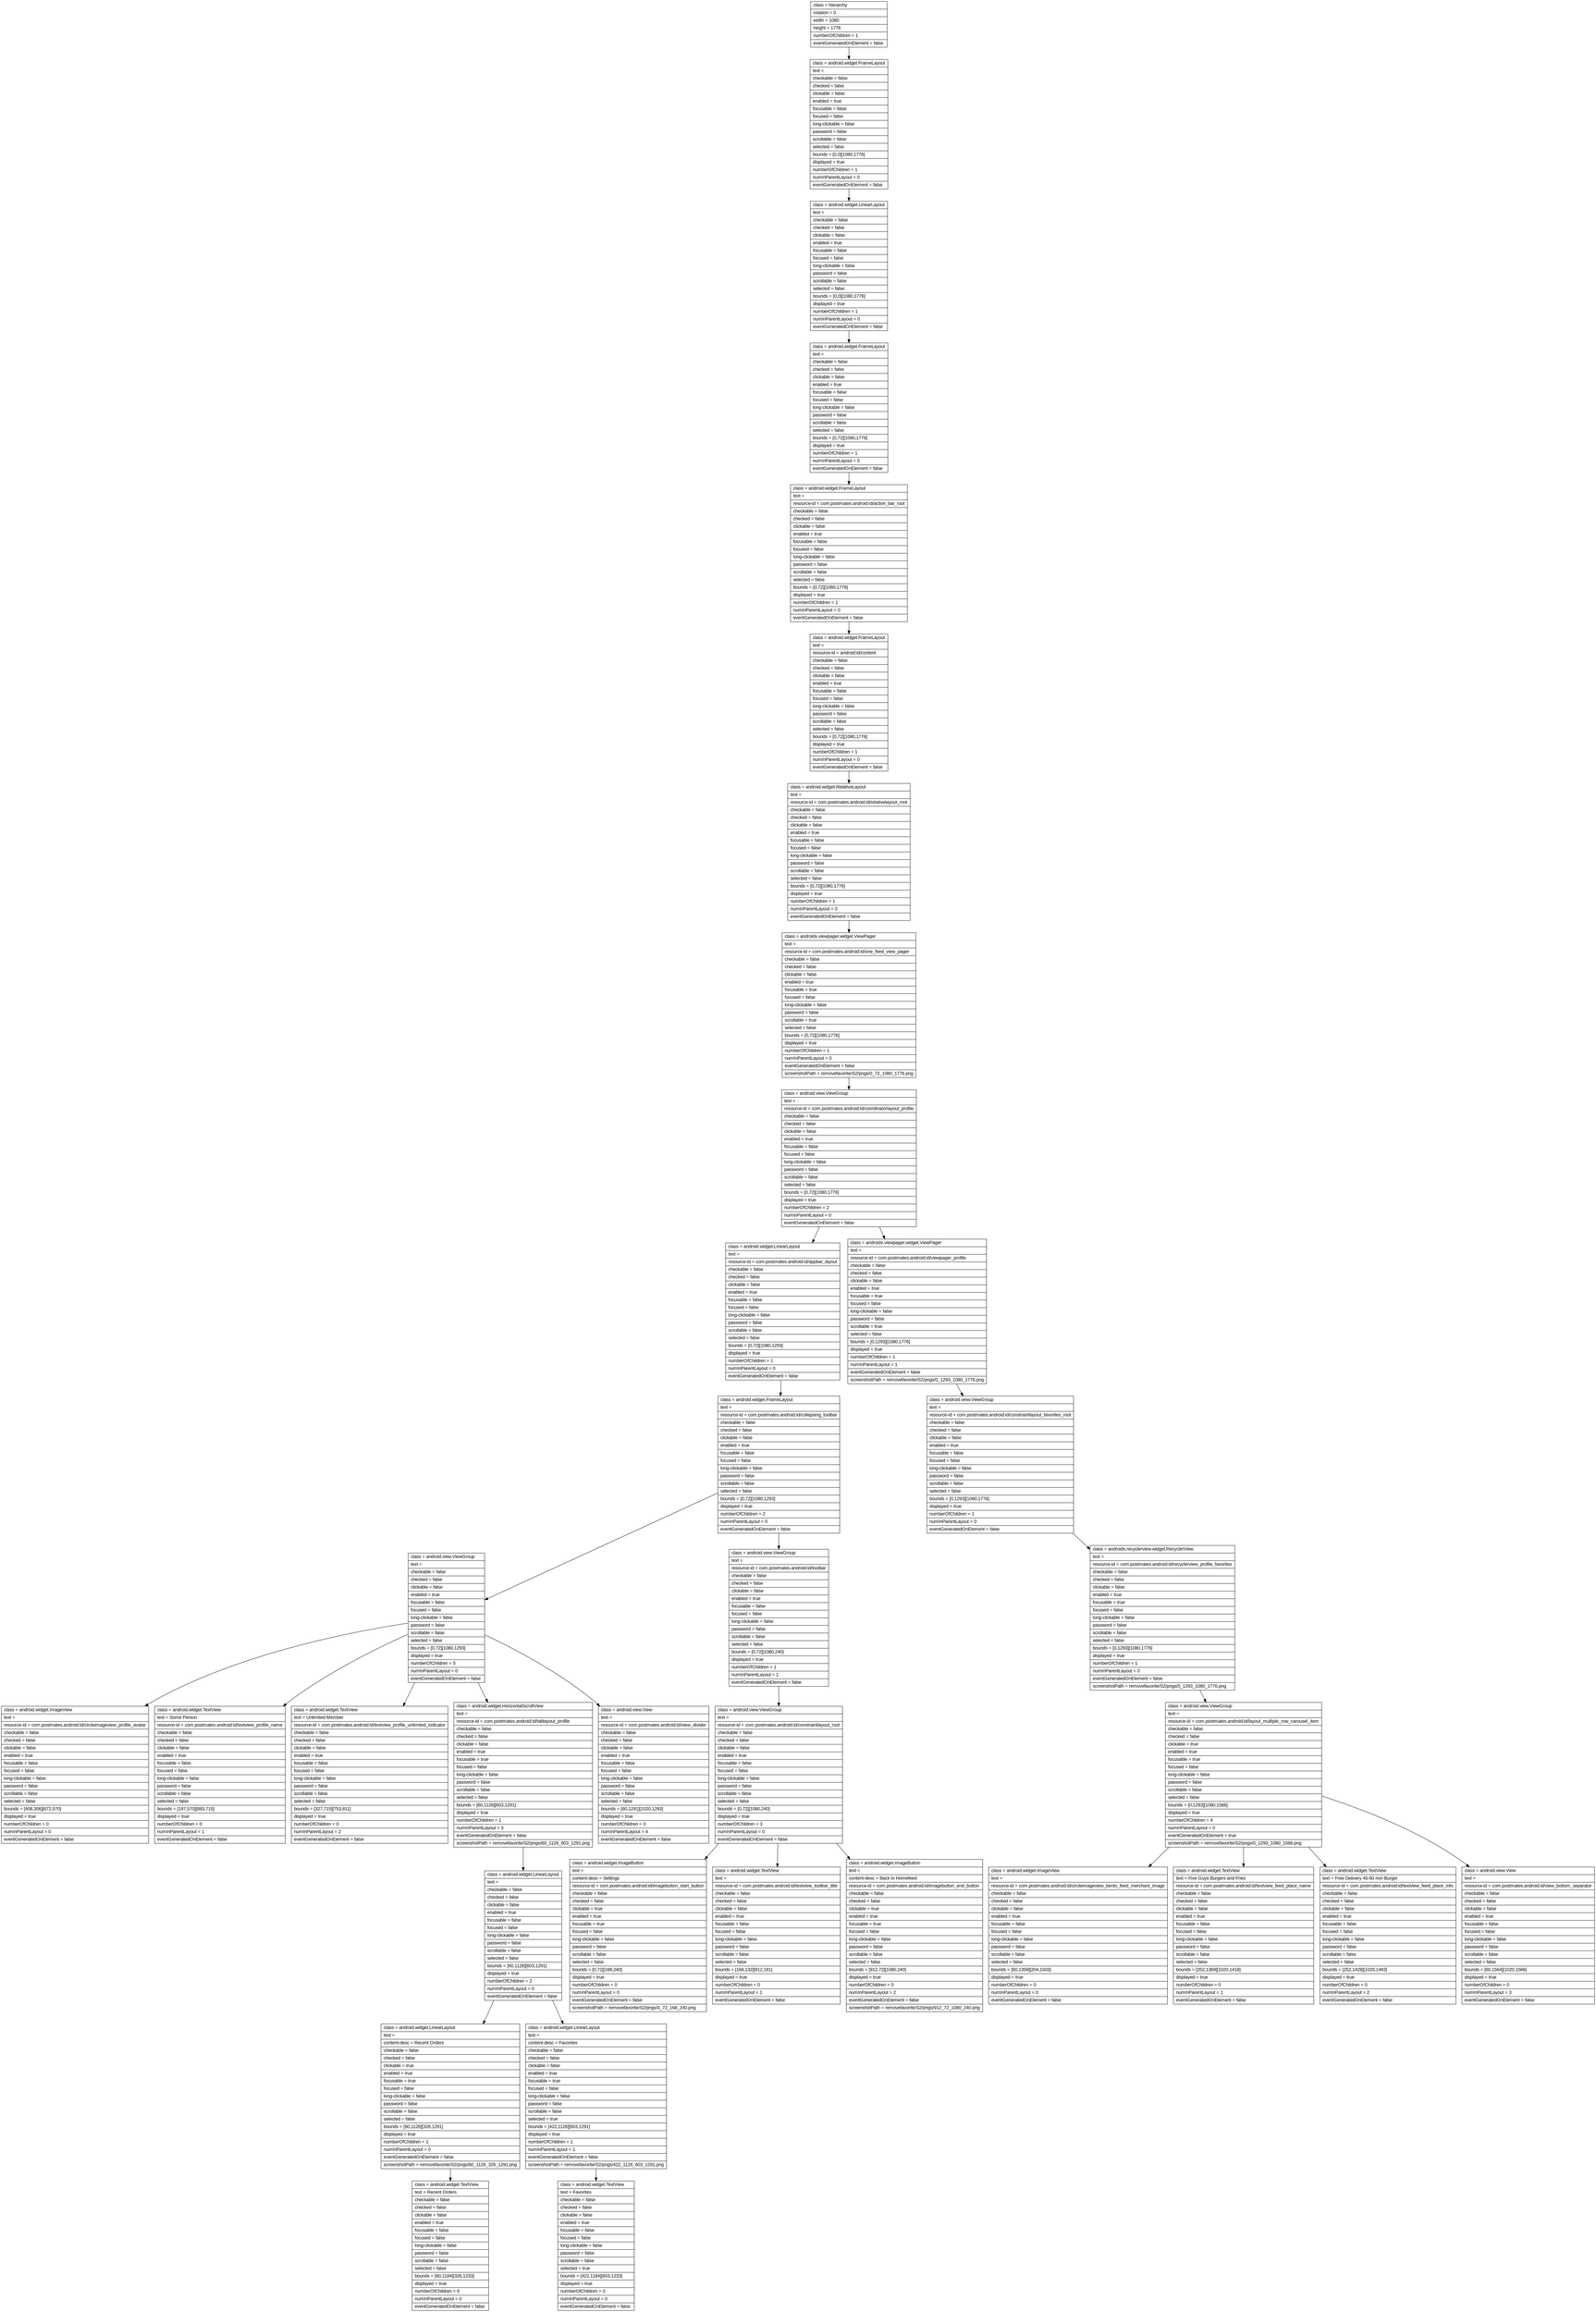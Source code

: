 digraph Layout {

	node [shape=record fontname=Arial];

	0	[label="{class = hierarchy\l|rotation = 0\l|width = 1080\l|height = 1776\l|numberOfChildren = 1\l|eventGeneratedOnElement = false \l}"]
	1	[label="{class = android.widget.FrameLayout\l|text = \l|checkable = false\l|checked = false\l|clickable = false\l|enabled = true\l|focusable = false\l|focused = false\l|long-clickable = false\l|password = false\l|scrollable = false\l|selected = false\l|bounds = [0,0][1080,1776]\l|displayed = true\l|numberOfChildren = 1\l|numInParentLayout = 0\l|eventGeneratedOnElement = false \l}"]
	2	[label="{class = android.widget.LinearLayout\l|text = \l|checkable = false\l|checked = false\l|clickable = false\l|enabled = true\l|focusable = false\l|focused = false\l|long-clickable = false\l|password = false\l|scrollable = false\l|selected = false\l|bounds = [0,0][1080,1776]\l|displayed = true\l|numberOfChildren = 1\l|numInParentLayout = 0\l|eventGeneratedOnElement = false \l}"]
	3	[label="{class = android.widget.FrameLayout\l|text = \l|checkable = false\l|checked = false\l|clickable = false\l|enabled = true\l|focusable = false\l|focused = false\l|long-clickable = false\l|password = false\l|scrollable = false\l|selected = false\l|bounds = [0,72][1080,1776]\l|displayed = true\l|numberOfChildren = 1\l|numInParentLayout = 0\l|eventGeneratedOnElement = false \l}"]
	4	[label="{class = android.widget.FrameLayout\l|text = \l|resource-id = com.postmates.android:id/action_bar_root\l|checkable = false\l|checked = false\l|clickable = false\l|enabled = true\l|focusable = false\l|focused = false\l|long-clickable = false\l|password = false\l|scrollable = false\l|selected = false\l|bounds = [0,72][1080,1776]\l|displayed = true\l|numberOfChildren = 1\l|numInParentLayout = 0\l|eventGeneratedOnElement = false \l}"]
	5	[label="{class = android.widget.FrameLayout\l|text = \l|resource-id = android:id/content\l|checkable = false\l|checked = false\l|clickable = false\l|enabled = true\l|focusable = false\l|focused = false\l|long-clickable = false\l|password = false\l|scrollable = false\l|selected = false\l|bounds = [0,72][1080,1776]\l|displayed = true\l|numberOfChildren = 1\l|numInParentLayout = 0\l|eventGeneratedOnElement = false \l}"]
	6	[label="{class = android.widget.RelativeLayout\l|text = \l|resource-id = com.postmates.android:id/relativelayout_root\l|checkable = false\l|checked = false\l|clickable = false\l|enabled = true\l|focusable = false\l|focused = false\l|long-clickable = false\l|password = false\l|scrollable = false\l|selected = false\l|bounds = [0,72][1080,1776]\l|displayed = true\l|numberOfChildren = 1\l|numInParentLayout = 0\l|eventGeneratedOnElement = false \l}"]
	7	[label="{class = androidx.viewpager.widget.ViewPager\l|text = \l|resource-id = com.postmates.android:id/one_feed_view_pager\l|checkable = false\l|checked = false\l|clickable = false\l|enabled = true\l|focusable = true\l|focused = false\l|long-clickable = false\l|password = false\l|scrollable = true\l|selected = false\l|bounds = [0,72][1080,1776]\l|displayed = true\l|numberOfChildren = 1\l|numInParentLayout = 0\l|eventGeneratedOnElement = false \l|screenshotPath = removefavorite/S2/pngs/0_72_1080_1776.png\l}"]
	8	[label="{class = android.view.ViewGroup\l|text = \l|resource-id = com.postmates.android:id/coordinatorlayout_profile\l|checkable = false\l|checked = false\l|clickable = false\l|enabled = true\l|focusable = false\l|focused = false\l|long-clickable = false\l|password = false\l|scrollable = false\l|selected = false\l|bounds = [0,72][1080,1776]\l|displayed = true\l|numberOfChildren = 2\l|numInParentLayout = 0\l|eventGeneratedOnElement = false \l}"]
	9	[label="{class = android.widget.LinearLayout\l|text = \l|resource-id = com.postmates.android:id/appbar_layout\l|checkable = false\l|checked = false\l|clickable = false\l|enabled = true\l|focusable = false\l|focused = false\l|long-clickable = false\l|password = false\l|scrollable = false\l|selected = false\l|bounds = [0,72][1080,1293]\l|displayed = true\l|numberOfChildren = 1\l|numInParentLayout = 0\l|eventGeneratedOnElement = false \l}"]
	10	[label="{class = androidx.viewpager.widget.ViewPager\l|text = \l|resource-id = com.postmates.android:id/viewpager_profile\l|checkable = false\l|checked = false\l|clickable = false\l|enabled = true\l|focusable = true\l|focused = false\l|long-clickable = false\l|password = false\l|scrollable = true\l|selected = false\l|bounds = [0,1293][1080,1776]\l|displayed = true\l|numberOfChildren = 1\l|numInParentLayout = 1\l|eventGeneratedOnElement = false \l|screenshotPath = removefavorite/S2/pngs/0_1293_1080_1776.png\l}"]
	11	[label="{class = android.widget.FrameLayout\l|text = \l|resource-id = com.postmates.android:id/collapsing_toolbar\l|checkable = false\l|checked = false\l|clickable = false\l|enabled = true\l|focusable = false\l|focused = false\l|long-clickable = false\l|password = false\l|scrollable = false\l|selected = false\l|bounds = [0,72][1080,1293]\l|displayed = true\l|numberOfChildren = 2\l|numInParentLayout = 0\l|eventGeneratedOnElement = false \l}"]
	12	[label="{class = android.view.ViewGroup\l|text = \l|resource-id = com.postmates.android:id/constraintlayout_favorites_root\l|checkable = false\l|checked = false\l|clickable = false\l|enabled = true\l|focusable = false\l|focused = false\l|long-clickable = false\l|password = false\l|scrollable = false\l|selected = false\l|bounds = [0,1293][1080,1776]\l|displayed = true\l|numberOfChildren = 1\l|numInParentLayout = 0\l|eventGeneratedOnElement = false \l}"]
	13	[label="{class = android.view.ViewGroup\l|text = \l|checkable = false\l|checked = false\l|clickable = false\l|enabled = true\l|focusable = false\l|focused = false\l|long-clickable = false\l|password = false\l|scrollable = false\l|selected = false\l|bounds = [0,72][1080,1293]\l|displayed = true\l|numberOfChildren = 5\l|numInParentLayout = 0\l|eventGeneratedOnElement = false \l}"]
	14	[label="{class = android.view.ViewGroup\l|text = \l|resource-id = com.postmates.android:id/toolbar\l|checkable = false\l|checked = false\l|clickable = false\l|enabled = true\l|focusable = false\l|focused = false\l|long-clickable = false\l|password = false\l|scrollable = false\l|selected = false\l|bounds = [0,72][1080,240]\l|displayed = true\l|numberOfChildren = 1\l|numInParentLayout = 1\l|eventGeneratedOnElement = false \l}"]
	15	[label="{class = androidx.recyclerview.widget.RecyclerView\l|text = \l|resource-id = com.postmates.android:id/recyclerview_profile_favorites\l|checkable = false\l|checked = false\l|clickable = false\l|enabled = true\l|focusable = true\l|focused = false\l|long-clickable = false\l|password = false\l|scrollable = false\l|selected = false\l|bounds = [0,1293][1080,1776]\l|displayed = true\l|numberOfChildren = 1\l|numInParentLayout = 0\l|eventGeneratedOnElement = false \l|screenshotPath = removefavorite/S2/pngs/0_1293_1080_1776.png\l}"]
	16	[label="{class = android.widget.ImageView\l|text = \l|resource-id = com.postmates.android:id/circleimageview_profile_avatar\l|checkable = false\l|checked = false\l|clickable = false\l|enabled = true\l|focusable = false\l|focused = false\l|long-clickable = false\l|password = false\l|scrollable = false\l|selected = false\l|bounds = [408,306][672,570]\l|displayed = true\l|numberOfChildren = 0\l|numInParentLayout = 0\l|eventGeneratedOnElement = false \l}"]
	17	[label="{class = android.widget.TextView\l|text = Some Person\l|resource-id = com.postmates.android:id/textview_profile_name\l|checkable = false\l|checked = false\l|clickable = false\l|enabled = true\l|focusable = false\l|focused = false\l|long-clickable = false\l|password = false\l|scrollable = false\l|selected = false\l|bounds = [197,570][883,715]\l|displayed = true\l|numberOfChildren = 0\l|numInParentLayout = 1\l|eventGeneratedOnElement = false \l}"]
	18	[label="{class = android.widget.TextView\l|text = Unlimited Member\l|resource-id = com.postmates.android:id/textview_profile_unlimited_indicator\l|checkable = false\l|checked = false\l|clickable = false\l|enabled = true\l|focusable = false\l|focused = false\l|long-clickable = false\l|password = false\l|scrollable = false\l|selected = false\l|bounds = [327,715][753,811]\l|displayed = true\l|numberOfChildren = 0\l|numInParentLayout = 2\l|eventGeneratedOnElement = false \l}"]
	19	[label="{class = android.widget.HorizontalScrollView\l|text = \l|resource-id = com.postmates.android:id/tablayout_profile\l|checkable = false\l|checked = false\l|clickable = false\l|enabled = true\l|focusable = true\l|focused = false\l|long-clickable = false\l|password = false\l|scrollable = false\l|selected = false\l|bounds = [60,1126][603,1291]\l|displayed = true\l|numberOfChildren = 1\l|numInParentLayout = 3\l|eventGeneratedOnElement = false \l|screenshotPath = removefavorite/S2/pngs/60_1126_603_1291.png\l}"]
	20	[label="{class = android.view.View\l|text = \l|resource-id = com.postmates.android:id/view_divider\l|checkable = false\l|checked = false\l|clickable = false\l|enabled = true\l|focusable = false\l|focused = false\l|long-clickable = false\l|password = false\l|scrollable = false\l|selected = false\l|bounds = [60,1291][1020,1293]\l|displayed = true\l|numberOfChildren = 0\l|numInParentLayout = 4\l|eventGeneratedOnElement = false \l}"]
	21	[label="{class = android.view.ViewGroup\l|text = \l|resource-id = com.postmates.android:id/constraintlayout_root\l|checkable = false\l|checked = false\l|clickable = false\l|enabled = true\l|focusable = false\l|focused = false\l|long-clickable = false\l|password = false\l|scrollable = false\l|selected = false\l|bounds = [0,72][1080,240]\l|displayed = true\l|numberOfChildren = 3\l|numInParentLayout = 0\l|eventGeneratedOnElement = false \l}"]
	22	[label="{class = android.view.ViewGroup\l|text = \l|resource-id = com.postmates.android:id/layout_multiple_row_carousel_item\l|checkable = false\l|checked = false\l|clickable = true\l|enabled = true\l|focusable = true\l|focused = false\l|long-clickable = false\l|password = false\l|scrollable = false\l|selected = false\l|bounds = [0,1293][1080,1566]\l|displayed = true\l|numberOfChildren = 4\l|numInParentLayout = 0\l|eventGeneratedOnElement = true \l|screenshotPath = removefavorite/S2/pngs/0_1293_1080_1566.png\l}"]
	23	[label="{class = android.widget.LinearLayout\l|text = \l|checkable = false\l|checked = false\l|clickable = false\l|enabled = true\l|focusable = false\l|focused = false\l|long-clickable = false\l|password = false\l|scrollable = false\l|selected = false\l|bounds = [60,1126][603,1291]\l|displayed = true\l|numberOfChildren = 2\l|numInParentLayout = 0\l|eventGeneratedOnElement = false \l}"]
	24	[label="{class = android.widget.ImageButton\l|text = \l|content-desc = Settings\l|resource-id = com.postmates.android:id/imagebutton_start_button\l|checkable = false\l|checked = false\l|clickable = true\l|enabled = true\l|focusable = true\l|focused = false\l|long-clickable = false\l|password = false\l|scrollable = false\l|selected = false\l|bounds = [0,72][168,240]\l|displayed = true\l|numberOfChildren = 0\l|numInParentLayout = 0\l|eventGeneratedOnElement = false \l|screenshotPath = removefavorite/S2/pngs/0_72_168_240.png\l}"]
	25	[label="{class = android.widget.TextView\l|text = \l|resource-id = com.postmates.android:id/textview_toolbar_title\l|checkable = false\l|checked = false\l|clickable = false\l|enabled = true\l|focusable = false\l|focused = false\l|long-clickable = false\l|password = false\l|scrollable = false\l|selected = false\l|bounds = [168,132][912,181]\l|displayed = true\l|numberOfChildren = 0\l|numInParentLayout = 1\l|eventGeneratedOnElement = false \l}"]
	26	[label="{class = android.widget.ImageButton\l|text = \l|content-desc = Back to Homefeed\l|resource-id = com.postmates.android:id/imagebutton_end_button\l|checkable = false\l|checked = false\l|clickable = true\l|enabled = true\l|focusable = true\l|focused = false\l|long-clickable = false\l|password = false\l|scrollable = false\l|selected = false\l|bounds = [912,72][1080,240]\l|displayed = true\l|numberOfChildren = 0\l|numInParentLayout = 2\l|eventGeneratedOnElement = false \l|screenshotPath = removefavorite/S2/pngs/912_72_1080_240.png\l}"]
	27	[label="{class = android.widget.ImageView\l|text = \l|resource-id = com.postmates.android:id/circleimageview_bento_feed_merchant_image\l|checkable = false\l|checked = false\l|clickable = false\l|enabled = true\l|focusable = false\l|focused = false\l|long-clickable = false\l|password = false\l|scrollable = false\l|selected = false\l|bounds = [60,1359][204,1503]\l|displayed = true\l|numberOfChildren = 0\l|numInParentLayout = 0\l|eventGeneratedOnElement = false \l}"]
	28	[label="{class = android.widget.TextView\l|text = Five Guys Burgers and Fries\l|resource-id = com.postmates.android:id/textview_feed_place_name\l|checkable = false\l|checked = false\l|clickable = false\l|enabled = true\l|focusable = false\l|focused = false\l|long-clickable = false\l|password = false\l|scrollable = false\l|selected = false\l|bounds = [252,1369][1020,1418]\l|displayed = true\l|numberOfChildren = 0\l|numInParentLayout = 1\l|eventGeneratedOnElement = false \l}"]
	29	[label="{class = android.widget.TextView\l|text =   Free Delivery   45-60 min   Burger\l|resource-id = com.postmates.android:id/textview_feed_place_info\l|checkable = false\l|checked = false\l|clickable = false\l|enabled = true\l|focusable = false\l|focused = false\l|long-clickable = false\l|password = false\l|scrollable = false\l|selected = false\l|bounds = [252,1428][1020,1493]\l|displayed = true\l|numberOfChildren = 0\l|numInParentLayout = 2\l|eventGeneratedOnElement = false \l}"]
	30	[label="{class = android.view.View\l|text = \l|resource-id = com.postmates.android:id/view_bottom_separator\l|checkable = false\l|checked = false\l|clickable = false\l|enabled = true\l|focusable = false\l|focused = false\l|long-clickable = false\l|password = false\l|scrollable = false\l|selected = false\l|bounds = [60,1564][1020,1566]\l|displayed = true\l|numberOfChildren = 0\l|numInParentLayout = 3\l|eventGeneratedOnElement = false \l}"]
	31	[label="{class = android.widget.LinearLayout\l|text = \l|content-desc = Recent Orders\l|checkable = false\l|checked = false\l|clickable = true\l|enabled = true\l|focusable = true\l|focused = false\l|long-clickable = false\l|password = false\l|scrollable = false\l|selected = false\l|bounds = [60,1126][326,1291]\l|displayed = true\l|numberOfChildren = 1\l|numInParentLayout = 0\l|eventGeneratedOnElement = false \l|screenshotPath = removefavorite/S2/pngs/60_1126_326_1291.png\l}"]
	32	[label="{class = android.widget.LinearLayout\l|text = \l|content-desc = Favorites\l|checkable = false\l|checked = false\l|clickable = false\l|enabled = true\l|focusable = true\l|focused = false\l|long-clickable = false\l|password = false\l|scrollable = false\l|selected = true\l|bounds = [422,1126][603,1291]\l|displayed = true\l|numberOfChildren = 1\l|numInParentLayout = 1\l|eventGeneratedOnElement = false \l|screenshotPath = removefavorite/S2/pngs/422_1126_603_1291.png\l}"]
	33	[label="{class = android.widget.TextView\l|text = Recent Orders\l|checkable = false\l|checked = false\l|clickable = false\l|enabled = true\l|focusable = false\l|focused = false\l|long-clickable = false\l|password = false\l|scrollable = false\l|selected = false\l|bounds = [60,1184][326,1233]\l|displayed = true\l|numberOfChildren = 0\l|numInParentLayout = 0\l|eventGeneratedOnElement = false \l}"]
	34	[label="{class = android.widget.TextView\l|text = Favorites\l|checkable = false\l|checked = false\l|clickable = false\l|enabled = true\l|focusable = false\l|focused = false\l|long-clickable = false\l|password = false\l|scrollable = false\l|selected = true\l|bounds = [422,1184][603,1233]\l|displayed = true\l|numberOfChildren = 0\l|numInParentLayout = 0\l|eventGeneratedOnElement = false \l}"]


	0 -> 1
	1 -> 2
	2 -> 3
	3 -> 4
	4 -> 5
	5 -> 6
	6 -> 7
	7 -> 8
	8 -> 9
	8 -> 10
	9 -> 11
	10 -> 12
	11 -> 13
	11 -> 14
	12 -> 15
	13 -> 16
	13 -> 17
	13 -> 18
	13 -> 19
	13 -> 20
	14 -> 21
	15 -> 22
	19 -> 23
	21 -> 24
	21 -> 25
	21 -> 26
	22 -> 27
	22 -> 28
	22 -> 29
	22 -> 30
	23 -> 31
	23 -> 32
	31 -> 33
	32 -> 34


}
